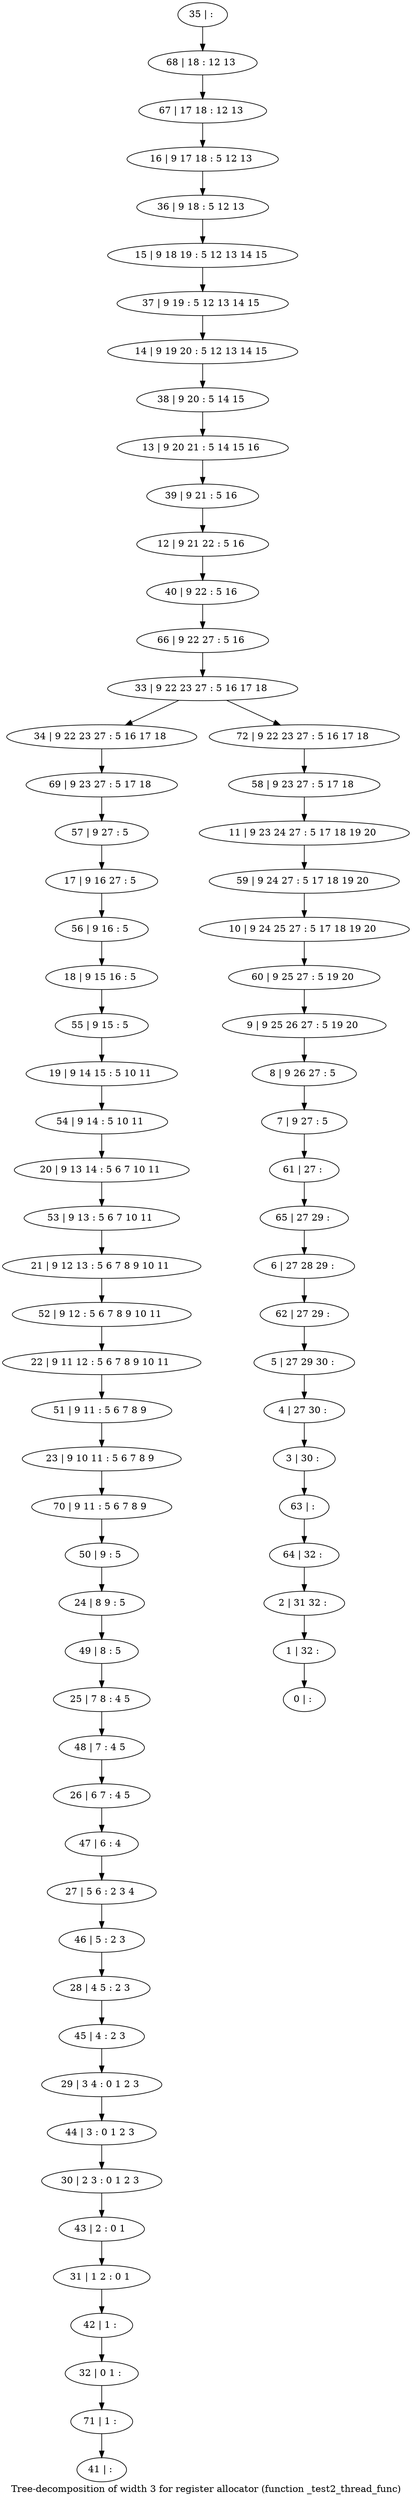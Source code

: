 digraph G {
graph [label="Tree-decomposition of width 3 for register allocator (function _test2_thread_func)"]
0[label="0 | : "];
1[label="1 | 32 : "];
2[label="2 | 31 32 : "];
3[label="3 | 30 : "];
4[label="4 | 27 30 : "];
5[label="5 | 27 29 30 : "];
6[label="6 | 27 28 29 : "];
7[label="7 | 9 27 : 5 "];
8[label="8 | 9 26 27 : 5 "];
9[label="9 | 9 25 26 27 : 5 19 20 "];
10[label="10 | 9 24 25 27 : 5 17 18 19 20 "];
11[label="11 | 9 23 24 27 : 5 17 18 19 20 "];
12[label="12 | 9 21 22 : 5 16 "];
13[label="13 | 9 20 21 : 5 14 15 16 "];
14[label="14 | 9 19 20 : 5 12 13 14 15 "];
15[label="15 | 9 18 19 : 5 12 13 14 15 "];
16[label="16 | 9 17 18 : 5 12 13 "];
17[label="17 | 9 16 27 : 5 "];
18[label="18 | 9 15 16 : 5 "];
19[label="19 | 9 14 15 : 5 10 11 "];
20[label="20 | 9 13 14 : 5 6 7 10 11 "];
21[label="21 | 9 12 13 : 5 6 7 8 9 10 11 "];
22[label="22 | 9 11 12 : 5 6 7 8 9 10 11 "];
23[label="23 | 9 10 11 : 5 6 7 8 9 "];
24[label="24 | 8 9 : 5 "];
25[label="25 | 7 8 : 4 5 "];
26[label="26 | 6 7 : 4 5 "];
27[label="27 | 5 6 : 2 3 4 "];
28[label="28 | 4 5 : 2 3 "];
29[label="29 | 3 4 : 0 1 2 3 "];
30[label="30 | 2 3 : 0 1 2 3 "];
31[label="31 | 1 2 : 0 1 "];
32[label="32 | 0 1 : "];
33[label="33 | 9 22 23 27 : 5 16 17 18 "];
34[label="34 | 9 22 23 27 : 5 16 17 18 "];
35[label="35 | : "];
36[label="36 | 9 18 : 5 12 13 "];
37[label="37 | 9 19 : 5 12 13 14 15 "];
38[label="38 | 9 20 : 5 14 15 "];
39[label="39 | 9 21 : 5 16 "];
40[label="40 | 9 22 : 5 16 "];
41[label="41 | : "];
42[label="42 | 1 : "];
43[label="43 | 2 : 0 1 "];
44[label="44 | 3 : 0 1 2 3 "];
45[label="45 | 4 : 2 3 "];
46[label="46 | 5 : 2 3 "];
47[label="47 | 6 : 4 "];
48[label="48 | 7 : 4 5 "];
49[label="49 | 8 : 5 "];
50[label="50 | 9 : 5 "];
51[label="51 | 9 11 : 5 6 7 8 9 "];
52[label="52 | 9 12 : 5 6 7 8 9 10 11 "];
53[label="53 | 9 13 : 5 6 7 10 11 "];
54[label="54 | 9 14 : 5 10 11 "];
55[label="55 | 9 15 : 5 "];
56[label="56 | 9 16 : 5 "];
57[label="57 | 9 27 : 5 "];
58[label="58 | 9 23 27 : 5 17 18 "];
59[label="59 | 9 24 27 : 5 17 18 19 20 "];
60[label="60 | 9 25 27 : 5 19 20 "];
61[label="61 | 27 : "];
62[label="62 | 27 29 : "];
63[label="63 | : "];
64[label="64 | 32 : "];
65[label="65 | 27 29 : "];
66[label="66 | 9 22 27 : 5 16 "];
67[label="67 | 17 18 : 12 13 "];
68[label="68 | 18 : 12 13 "];
69[label="69 | 9 23 27 : 5 17 18 "];
70[label="70 | 9 11 : 5 6 7 8 9 "];
71[label="71 | 1 : "];
72[label="72 | 9 22 23 27 : 5 16 17 18 "];
42->32 ;
31->42 ;
43->31 ;
30->43 ;
44->30 ;
29->44 ;
45->29 ;
28->45 ;
46->28 ;
27->46 ;
47->27 ;
26->47 ;
48->26 ;
25->48 ;
49->25 ;
24->49 ;
50->24 ;
51->23 ;
22->51 ;
52->22 ;
21->52 ;
53->21 ;
20->53 ;
54->20 ;
19->54 ;
55->19 ;
18->55 ;
56->18 ;
17->56 ;
57->17 ;
69->57 ;
34->69 ;
70->50 ;
23->70 ;
71->41 ;
32->71 ;
35->68 ;
68->67 ;
67->16 ;
16->36 ;
36->15 ;
15->37 ;
37->14 ;
14->38 ;
38->13 ;
13->39 ;
39->12 ;
12->40 ;
40->66 ;
66->33 ;
58->11 ;
11->59 ;
59->10 ;
10->60 ;
60->9 ;
9->8 ;
8->7 ;
7->61 ;
61->65 ;
65->6 ;
6->62 ;
62->5 ;
5->4 ;
4->3 ;
3->63 ;
63->64 ;
64->2 ;
2->1 ;
1->0 ;
72->58 ;
33->34 ;
33->72 ;
}
